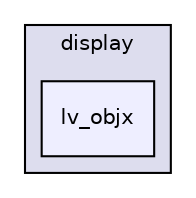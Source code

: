 digraph "include/display/lv_objx" {
  compound=true
  node [ fontsize="10", fontname="Helvetica"];
  edge [ labelfontsize="10", labelfontname="Helvetica"];
  subgraph clusterdir_4636d4e18f69ebf0de83434441c44c49 {
    graph [ bgcolor="#ddddee", pencolor="black", label="display" fontname="Helvetica", fontsize="10", URL="dir_4636d4e18f69ebf0de83434441c44c49.html"]
  dir_37503661abbab06b18fdf4d076763d0c [shape=box, label="lv_objx", style="filled", fillcolor="#eeeeff", pencolor="black", URL="dir_37503661abbab06b18fdf4d076763d0c.html"];
  }
}

